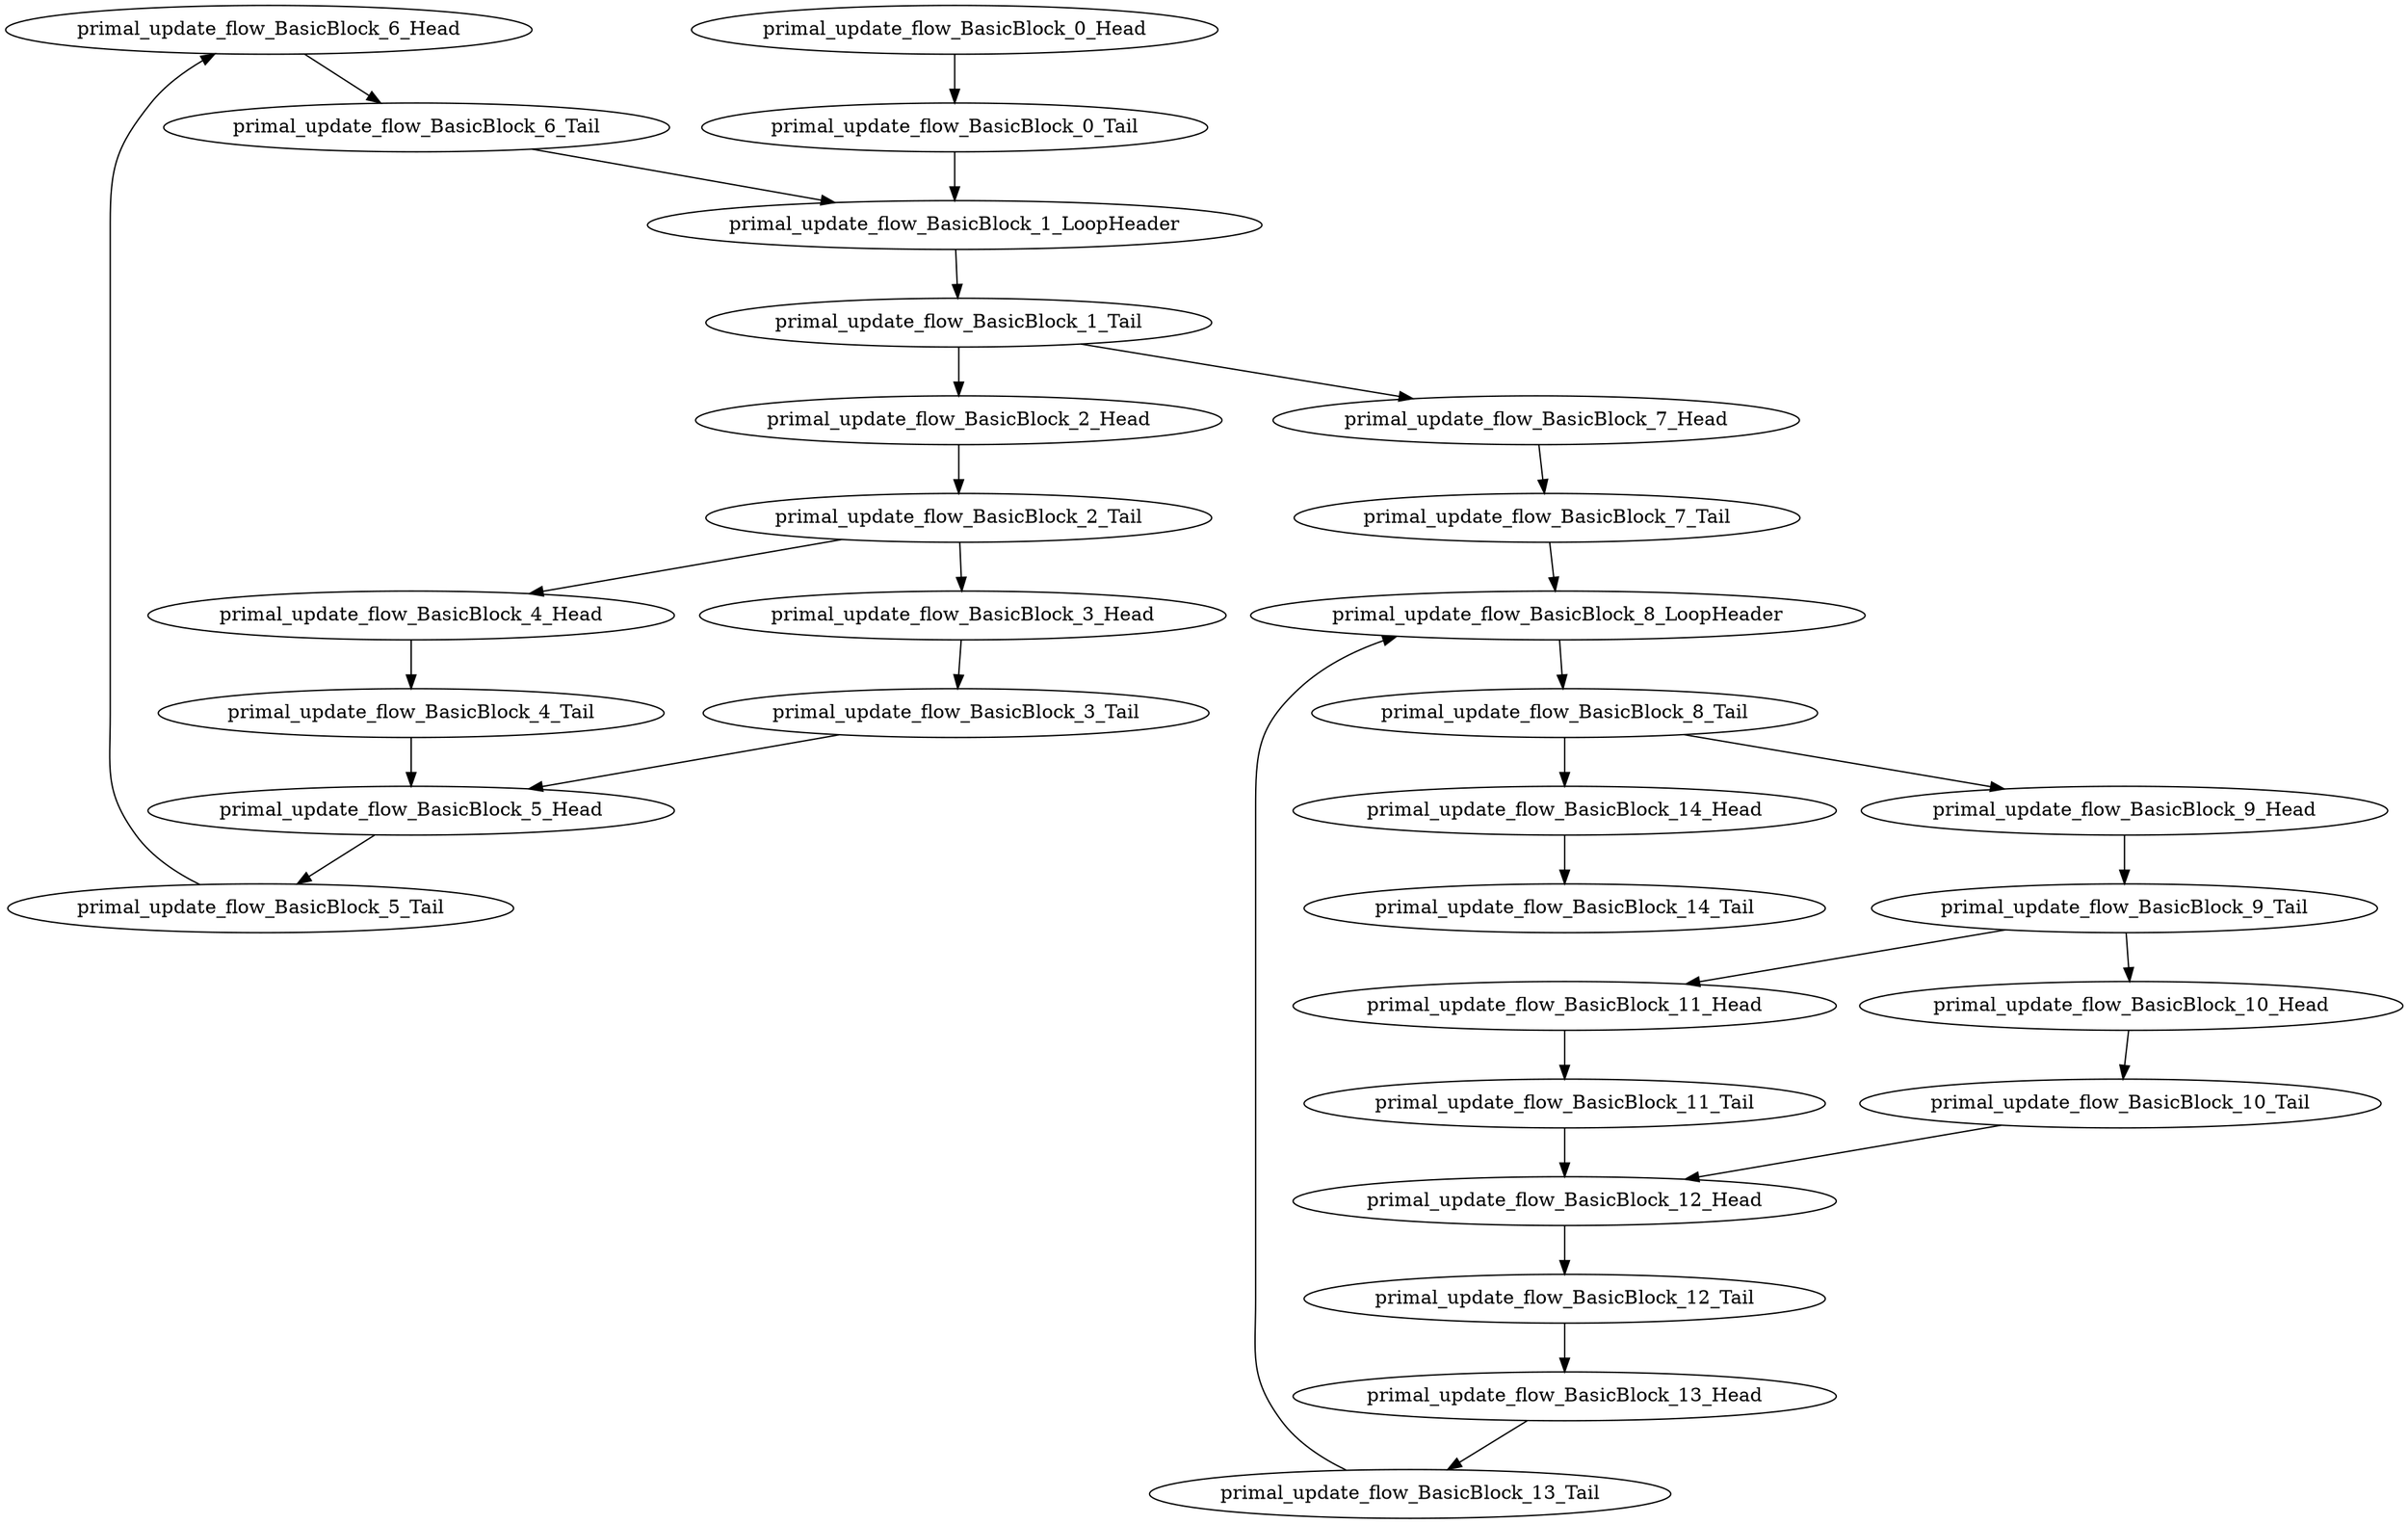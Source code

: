 digraph G {
    "primal_update_flow_BasicBlock_6_Head" -> "primal_update_flow_BasicBlock_6_Tail"
    "primal_update_flow_BasicBlock_6_Tail" -> "primal_update_flow_BasicBlock_1_LoopHeader"
    "primal_update_flow_BasicBlock_5_Tail" -> "primal_update_flow_BasicBlock_6_Head"
    "primal_update_flow_BasicBlock_10_Head" -> "primal_update_flow_BasicBlock_10_Tail"
    "primal_update_flow_BasicBlock_4_Tail" -> "primal_update_flow_BasicBlock_5_Head"
    "primal_update_flow_BasicBlock_11_Head" -> "primal_update_flow_BasicBlock_11_Tail"
    "primal_update_flow_BasicBlock_0_Tail" -> "primal_update_flow_BasicBlock_1_LoopHeader"
    "primal_update_flow_BasicBlock_9_Tail" -> "primal_update_flow_BasicBlock_10_Head"
    "primal_update_flow_BasicBlock_9_Tail" -> "primal_update_flow_BasicBlock_11_Head"
    "primal_update_flow_BasicBlock_12_Tail" -> "primal_update_flow_BasicBlock_13_Head"
    "primal_update_flow_BasicBlock_8_LoopHeader" -> "primal_update_flow_BasicBlock_8_Tail"
    "primal_update_flow_BasicBlock_9_Head" -> "primal_update_flow_BasicBlock_9_Tail"
    "primal_update_flow_BasicBlock_3_Head" -> "primal_update_flow_BasicBlock_3_Tail"
    "primal_update_flow_BasicBlock_7_Head" -> "primal_update_flow_BasicBlock_7_Tail"
    "primal_update_flow_BasicBlock_2_Tail" -> "primal_update_flow_BasicBlock_3_Head"
    "primal_update_flow_BasicBlock_2_Tail" -> "primal_update_flow_BasicBlock_4_Head"
    "primal_update_flow_BasicBlock_3_Tail" -> "primal_update_flow_BasicBlock_5_Head"
    "primal_update_flow_BasicBlock_1_LoopHeader" -> "primal_update_flow_BasicBlock_1_Tail"
    "primal_update_flow_BasicBlock_13_Tail" -> "primal_update_flow_BasicBlock_8_LoopHeader"
    "primal_update_flow_BasicBlock_10_Tail" -> "primal_update_flow_BasicBlock_12_Head"
    "primal_update_flow_BasicBlock_14_Head" -> "primal_update_flow_BasicBlock_14_Tail"
    "primal_update_flow_BasicBlock_2_Head" -> "primal_update_flow_BasicBlock_2_Tail"
    "primal_update_flow_BasicBlock_12_Head" -> "primal_update_flow_BasicBlock_12_Tail"
    "primal_update_flow_BasicBlock_8_Tail" -> "primal_update_flow_BasicBlock_9_Head"
    "primal_update_flow_BasicBlock_8_Tail" -> "primal_update_flow_BasicBlock_14_Head"
    "primal_update_flow_BasicBlock_11_Tail" -> "primal_update_flow_BasicBlock_12_Head"
    "primal_update_flow_BasicBlock_0_Head" -> "primal_update_flow_BasicBlock_0_Tail"
    "primal_update_flow_BasicBlock_1_Tail" -> "primal_update_flow_BasicBlock_7_Head"
    "primal_update_flow_BasicBlock_1_Tail" -> "primal_update_flow_BasicBlock_2_Head"
    "primal_update_flow_BasicBlock_5_Head" -> "primal_update_flow_BasicBlock_5_Tail"
    "primal_update_flow_BasicBlock_13_Head" -> "primal_update_flow_BasicBlock_13_Tail"
    "primal_update_flow_BasicBlock_4_Head" -> "primal_update_flow_BasicBlock_4_Tail"
    "primal_update_flow_BasicBlock_7_Tail" -> "primal_update_flow_BasicBlock_8_LoopHeader"
}
